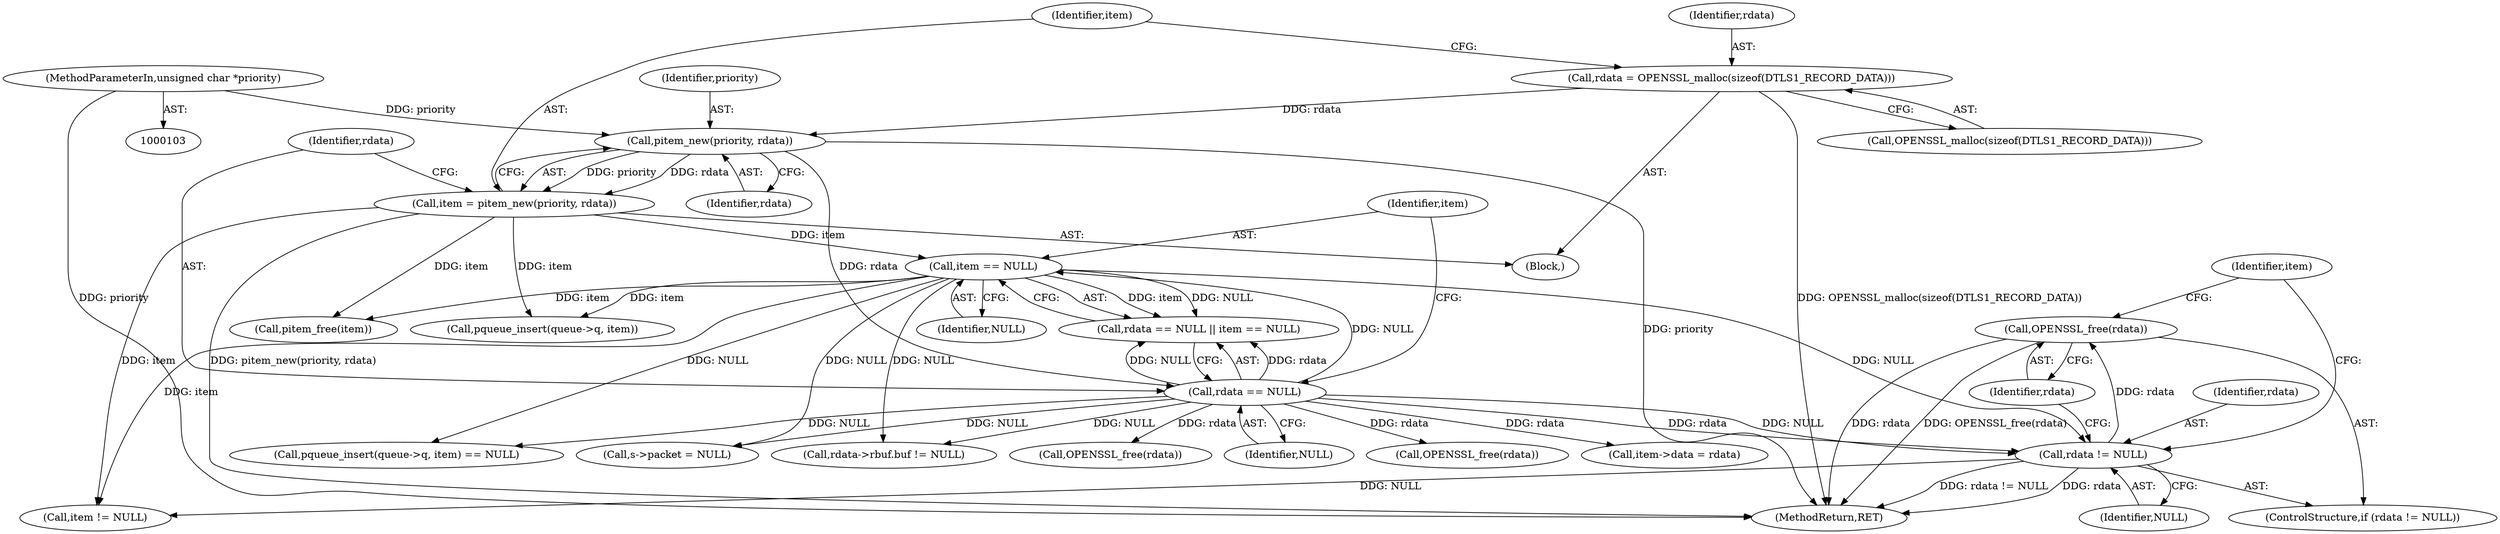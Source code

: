 digraph "0_openssl_103b171d8fc282ef435f8de9afbf7782e312961f@API" {
"1000142" [label="(Call,OPENSSL_free(rdata))"];
"1000139" [label="(Call,rdata != NULL)"];
"1000131" [label="(Call,rdata == NULL)"];
"1000126" [label="(Call,pitem_new(priority, rdata))"];
"1000106" [label="(MethodParameterIn,unsigned char *priority)"];
"1000119" [label="(Call,rdata = OPENSSL_malloc(sizeof(DTLS1_RECORD_DATA)))"];
"1000134" [label="(Call,item == NULL)"];
"1000124" [label="(Call,item = pitem_new(priority, rdata))"];
"1000268" [label="(Call,rdata->rbuf.buf != NULL)"];
"1000130" [label="(Call,rdata == NULL || item == NULL)"];
"1000142" [label="(Call,OPENSSL_free(rdata))"];
"1000283" [label="(Call,pitem_free(item))"];
"1000125" [label="(Identifier,item)"];
"1000138" [label="(ControlStructure,if (rdata != NULL))"];
"1000106" [label="(MethodParameterIn,unsigned char *priority)"];
"1000145" [label="(Call,item != NULL)"];
"1000136" [label="(Identifier,NULL)"];
"1000120" [label="(Identifier,rdata)"];
"1000127" [label="(Identifier,priority)"];
"1000119" [label="(Call,rdata = OPENSSL_malloc(sizeof(DTLS1_RECORD_DATA)))"];
"1000124" [label="(Call,item = pitem_new(priority, rdata))"];
"1000133" [label="(Identifier,NULL)"];
"1000141" [label="(Identifier,NULL)"];
"1000135" [label="(Identifier,item)"];
"1000323" [label="(MethodReturn,RET)"];
"1000131" [label="(Call,rdata == NULL)"];
"1000281" [label="(Call,OPENSSL_free(rdata))"];
"1000128" [label="(Identifier,rdata)"];
"1000195" [label="(Call,item->data = rdata)"];
"1000289" [label="(Call,pqueue_insert(queue->q, item) == NULL)"];
"1000107" [label="(Block,)"];
"1000134" [label="(Call,item == NULL)"];
"1000121" [label="(Call,OPENSSL_malloc(sizeof(DTLS1_RECORD_DATA)))"];
"1000139" [label="(Call,rdata != NULL)"];
"1000143" [label="(Identifier,rdata)"];
"1000146" [label="(Identifier,item)"];
"1000126" [label="(Call,pitem_new(priority, rdata))"];
"1000132" [label="(Identifier,rdata)"];
"1000314" [label="(Call,OPENSSL_free(rdata))"];
"1000229" [label="(Call,s->packet = NULL)"];
"1000140" [label="(Identifier,rdata)"];
"1000290" [label="(Call,pqueue_insert(queue->q, item))"];
"1000142" -> "1000138"  [label="AST: "];
"1000142" -> "1000143"  [label="CFG: "];
"1000143" -> "1000142"  [label="AST: "];
"1000146" -> "1000142"  [label="CFG: "];
"1000142" -> "1000323"  [label="DDG: OPENSSL_free(rdata)"];
"1000142" -> "1000323"  [label="DDG: rdata"];
"1000139" -> "1000142"  [label="DDG: rdata"];
"1000139" -> "1000138"  [label="AST: "];
"1000139" -> "1000141"  [label="CFG: "];
"1000140" -> "1000139"  [label="AST: "];
"1000141" -> "1000139"  [label="AST: "];
"1000143" -> "1000139"  [label="CFG: "];
"1000146" -> "1000139"  [label="CFG: "];
"1000139" -> "1000323"  [label="DDG: rdata != NULL"];
"1000139" -> "1000323"  [label="DDG: rdata"];
"1000131" -> "1000139"  [label="DDG: rdata"];
"1000131" -> "1000139"  [label="DDG: NULL"];
"1000134" -> "1000139"  [label="DDG: NULL"];
"1000139" -> "1000145"  [label="DDG: NULL"];
"1000131" -> "1000130"  [label="AST: "];
"1000131" -> "1000133"  [label="CFG: "];
"1000132" -> "1000131"  [label="AST: "];
"1000133" -> "1000131"  [label="AST: "];
"1000135" -> "1000131"  [label="CFG: "];
"1000130" -> "1000131"  [label="CFG: "];
"1000131" -> "1000130"  [label="DDG: rdata"];
"1000131" -> "1000130"  [label="DDG: NULL"];
"1000126" -> "1000131"  [label="DDG: rdata"];
"1000131" -> "1000134"  [label="DDG: NULL"];
"1000131" -> "1000195"  [label="DDG: rdata"];
"1000131" -> "1000229"  [label="DDG: NULL"];
"1000131" -> "1000268"  [label="DDG: NULL"];
"1000131" -> "1000281"  [label="DDG: rdata"];
"1000131" -> "1000289"  [label="DDG: NULL"];
"1000131" -> "1000314"  [label="DDG: rdata"];
"1000126" -> "1000124"  [label="AST: "];
"1000126" -> "1000128"  [label="CFG: "];
"1000127" -> "1000126"  [label="AST: "];
"1000128" -> "1000126"  [label="AST: "];
"1000124" -> "1000126"  [label="CFG: "];
"1000126" -> "1000323"  [label="DDG: priority"];
"1000126" -> "1000124"  [label="DDG: priority"];
"1000126" -> "1000124"  [label="DDG: rdata"];
"1000106" -> "1000126"  [label="DDG: priority"];
"1000119" -> "1000126"  [label="DDG: rdata"];
"1000106" -> "1000103"  [label="AST: "];
"1000106" -> "1000323"  [label="DDG: priority"];
"1000119" -> "1000107"  [label="AST: "];
"1000119" -> "1000121"  [label="CFG: "];
"1000120" -> "1000119"  [label="AST: "];
"1000121" -> "1000119"  [label="AST: "];
"1000125" -> "1000119"  [label="CFG: "];
"1000119" -> "1000323"  [label="DDG: OPENSSL_malloc(sizeof(DTLS1_RECORD_DATA))"];
"1000134" -> "1000130"  [label="AST: "];
"1000134" -> "1000136"  [label="CFG: "];
"1000135" -> "1000134"  [label="AST: "];
"1000136" -> "1000134"  [label="AST: "];
"1000130" -> "1000134"  [label="CFG: "];
"1000134" -> "1000130"  [label="DDG: item"];
"1000134" -> "1000130"  [label="DDG: NULL"];
"1000124" -> "1000134"  [label="DDG: item"];
"1000134" -> "1000145"  [label="DDG: item"];
"1000134" -> "1000229"  [label="DDG: NULL"];
"1000134" -> "1000268"  [label="DDG: NULL"];
"1000134" -> "1000283"  [label="DDG: item"];
"1000134" -> "1000290"  [label="DDG: item"];
"1000134" -> "1000289"  [label="DDG: NULL"];
"1000124" -> "1000107"  [label="AST: "];
"1000125" -> "1000124"  [label="AST: "];
"1000132" -> "1000124"  [label="CFG: "];
"1000124" -> "1000323"  [label="DDG: pitem_new(priority, rdata)"];
"1000124" -> "1000145"  [label="DDG: item"];
"1000124" -> "1000283"  [label="DDG: item"];
"1000124" -> "1000290"  [label="DDG: item"];
}
